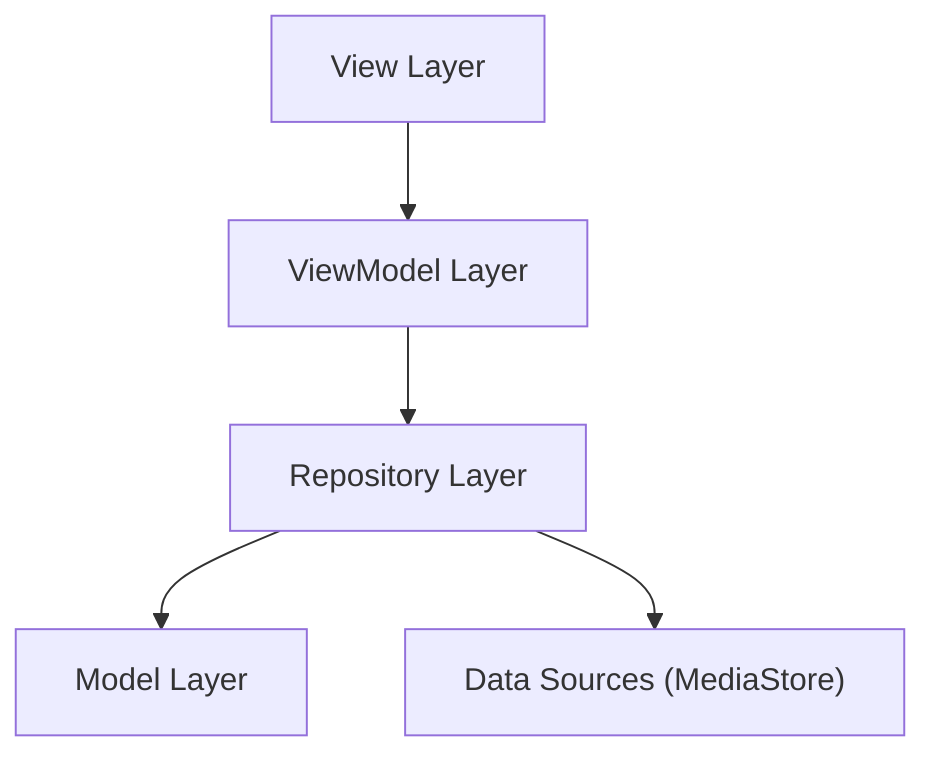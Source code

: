 graph TD;
    A["View Layer"]-->B["ViewModel Layer"]
    B-->C["Repository Layer"]
    C-->D["Model Layer"]
    C-->E["Data Sources (MediaStore)"]